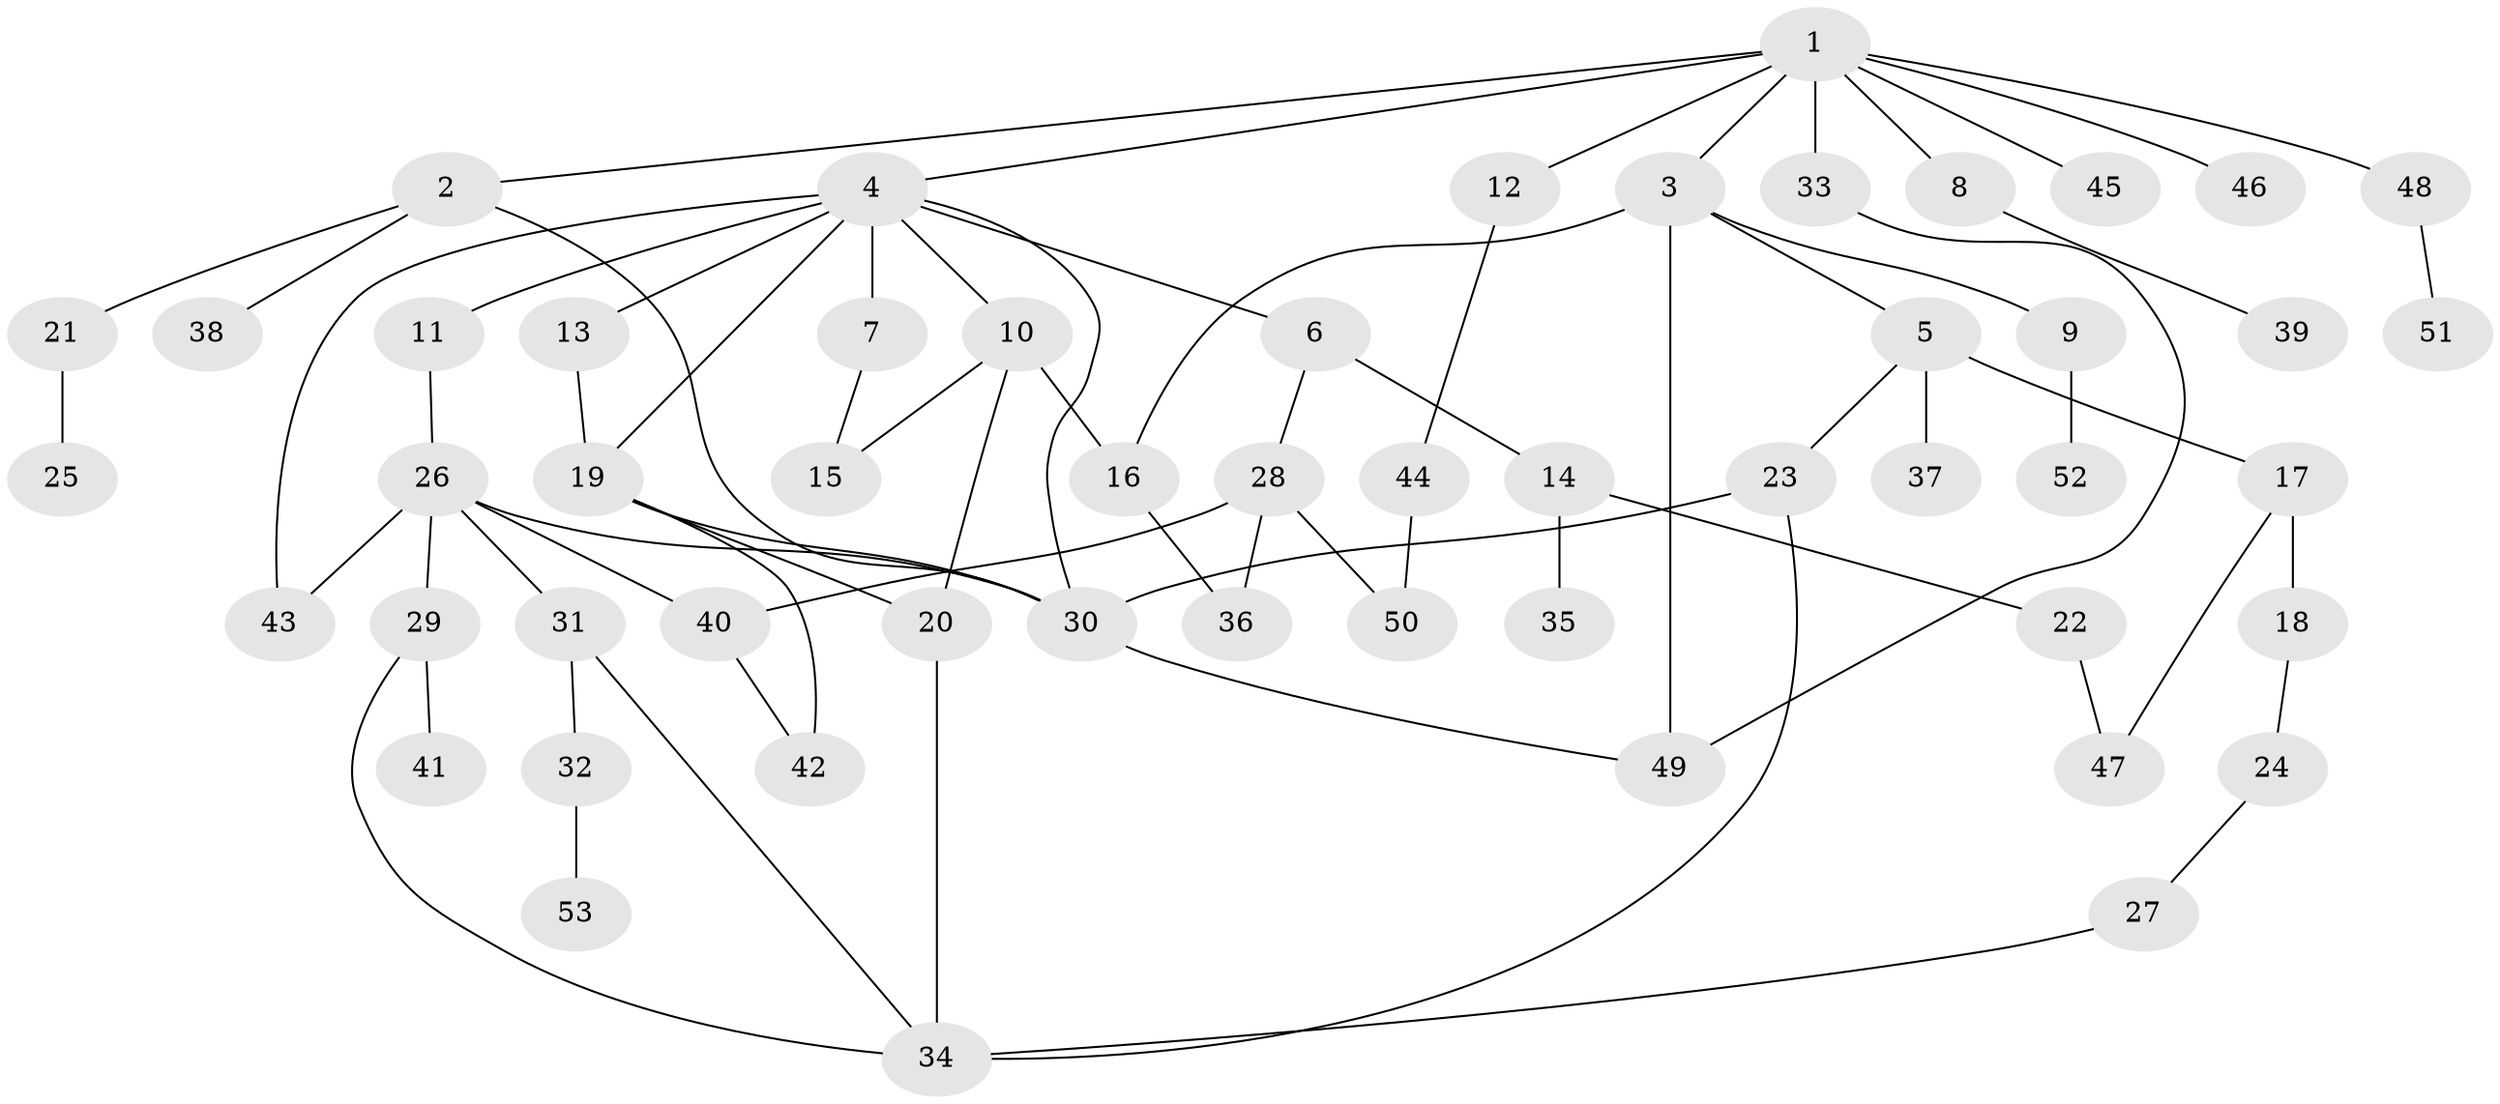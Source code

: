 // original degree distribution, {10: 0.018867924528301886, 5: 0.018867924528301886, 7: 0.009433962264150943, 8: 0.009433962264150943, 4: 0.08490566037735849, 3: 0.16981132075471697, 2: 0.3490566037735849, 1: 0.330188679245283, 6: 0.009433962264150943}
// Generated by graph-tools (version 1.1) at 2025/34/03/09/25 02:34:18]
// undirected, 53 vertices, 72 edges
graph export_dot {
graph [start="1"]
  node [color=gray90,style=filled];
  1;
  2;
  3;
  4;
  5;
  6;
  7;
  8;
  9;
  10;
  11;
  12;
  13;
  14;
  15;
  16;
  17;
  18;
  19;
  20;
  21;
  22;
  23;
  24;
  25;
  26;
  27;
  28;
  29;
  30;
  31;
  32;
  33;
  34;
  35;
  36;
  37;
  38;
  39;
  40;
  41;
  42;
  43;
  44;
  45;
  46;
  47;
  48;
  49;
  50;
  51;
  52;
  53;
  1 -- 2 [weight=1.0];
  1 -- 3 [weight=1.0];
  1 -- 4 [weight=1.0];
  1 -- 8 [weight=1.0];
  1 -- 12 [weight=1.0];
  1 -- 33 [weight=1.0];
  1 -- 45 [weight=1.0];
  1 -- 46 [weight=1.0];
  1 -- 48 [weight=1.0];
  2 -- 21 [weight=1.0];
  2 -- 30 [weight=1.0];
  2 -- 38 [weight=1.0];
  3 -- 5 [weight=1.0];
  3 -- 9 [weight=1.0];
  3 -- 16 [weight=2.0];
  3 -- 49 [weight=1.0];
  4 -- 6 [weight=1.0];
  4 -- 7 [weight=1.0];
  4 -- 10 [weight=1.0];
  4 -- 11 [weight=1.0];
  4 -- 13 [weight=1.0];
  4 -- 19 [weight=1.0];
  4 -- 30 [weight=1.0];
  4 -- 43 [weight=1.0];
  5 -- 17 [weight=4.0];
  5 -- 23 [weight=1.0];
  5 -- 37 [weight=1.0];
  6 -- 14 [weight=1.0];
  6 -- 28 [weight=1.0];
  7 -- 15 [weight=1.0];
  8 -- 39 [weight=1.0];
  9 -- 52 [weight=1.0];
  10 -- 15 [weight=1.0];
  10 -- 16 [weight=1.0];
  10 -- 20 [weight=1.0];
  11 -- 26 [weight=1.0];
  12 -- 44 [weight=1.0];
  13 -- 19 [weight=1.0];
  14 -- 22 [weight=1.0];
  14 -- 35 [weight=1.0];
  16 -- 36 [weight=1.0];
  17 -- 18 [weight=1.0];
  17 -- 47 [weight=1.0];
  18 -- 24 [weight=1.0];
  19 -- 20 [weight=1.0];
  19 -- 30 [weight=1.0];
  19 -- 42 [weight=1.0];
  20 -- 34 [weight=1.0];
  21 -- 25 [weight=1.0];
  22 -- 47 [weight=1.0];
  23 -- 30 [weight=1.0];
  23 -- 34 [weight=1.0];
  24 -- 27 [weight=1.0];
  26 -- 29 [weight=1.0];
  26 -- 30 [weight=1.0];
  26 -- 31 [weight=1.0];
  26 -- 40 [weight=1.0];
  26 -- 43 [weight=1.0];
  27 -- 34 [weight=1.0];
  28 -- 36 [weight=1.0];
  28 -- 40 [weight=1.0];
  28 -- 50 [weight=1.0];
  29 -- 34 [weight=1.0];
  29 -- 41 [weight=1.0];
  30 -- 49 [weight=1.0];
  31 -- 32 [weight=1.0];
  31 -- 34 [weight=1.0];
  32 -- 53 [weight=1.0];
  33 -- 49 [weight=1.0];
  40 -- 42 [weight=1.0];
  44 -- 50 [weight=1.0];
  48 -- 51 [weight=1.0];
}
